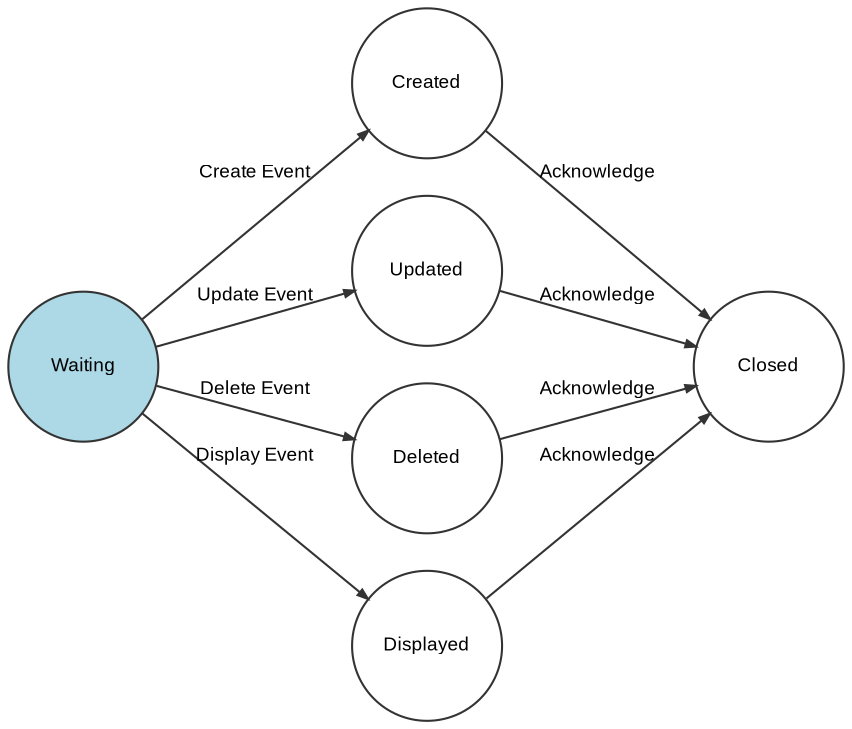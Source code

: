 digraph workflow {
  ratio="compress" rankdir="LR"
  node [fontsize="9" fontname="Arial" color="#333333" fillcolor="lightblue" fixedsize="false" width="1" href="/"];
  edge [fontsize="9" fontname="Arial" color="#333333" arrowhead="normal" arrowsize="0.5" href="/"];

  place_12625ba3c14eddfc43fddb76cbc069528cec8b7f [label="Waiting", shape=circle style="filled" href="/bermuda/index.php?module=workflow&type=user&func=test&workflow=hook_sample&place=waiting"];
  place_21c50805b553b7a40e48394a5d77d442587ddee2 [label="Created", shape=circle href="/bermuda/index.php?module=workflow&type=user&func=test&workflow=hook_sample&place=created"];
  place_13a1891af75c642306a6b695377d16e4a91f0e1b [label="Updated", shape=circle href="/bermuda/index.php?module=workflow&type=user&func=test&workflow=hook_sample&place=updated"];
  place_b639f5cc719831458c83999303237e8499c0cabe [label="Deleted", shape=circle href="/bermuda/index.php?module=workflow&type=user&func=test&workflow=hook_sample&place=deleted"];
  place_cf9711ca06b31cb9cac3bc15bdc04bcbce3ced03 [label="Displayed", shape=circle href="/bermuda/index.php?module=workflow&type=user&func=test&workflow=hook_sample&place=displayed"];
  place_ea88fbaa99b73225752e2ef67593f775848160ad [label="Closed", shape=circle href="/bermuda/index.php?module=workflow&type=user&func=test&workflow=hook_sample&place=closed"];
  place_12625ba3c14eddfc43fddb76cbc069528cec8b7f -> place_21c50805b553b7a40e48394a5d77d442587ddee2 [label="Create Event" style="solid" href="/bermuda/index.php?module=workflow&type=user&func=test&workflow=hook_sample&transition=create_event"];
  place_12625ba3c14eddfc43fddb76cbc069528cec8b7f -> place_13a1891af75c642306a6b695377d16e4a91f0e1b [label="Update Event" style="solid" href="/bermuda/index.php?module=workflow&type=user&func=test&workflow=hook_sample&transition=update_event"];
  place_12625ba3c14eddfc43fddb76cbc069528cec8b7f -> place_b639f5cc719831458c83999303237e8499c0cabe [label="Delete Event" style="solid" href="/bermuda/index.php?module=workflow&type=user&func=test&workflow=hook_sample&transition=delete_event"];
  place_12625ba3c14eddfc43fddb76cbc069528cec8b7f -> place_cf9711ca06b31cb9cac3bc15bdc04bcbce3ced03 [label="Display Event" style="solid" href="/bermuda/index.php?module=workflow&type=user&func=test&workflow=hook_sample&transition=display_event"];
  place_21c50805b553b7a40e48394a5d77d442587ddee2 -> place_ea88fbaa99b73225752e2ef67593f775848160ad [label="Acknowledge" style="solid" href="/bermuda/index.php?module=workflow&type=user&func=test&workflow=hook_sample&transition=acknowledge"];
  place_13a1891af75c642306a6b695377d16e4a91f0e1b -> place_ea88fbaa99b73225752e2ef67593f775848160ad [label="Acknowledge" style="solid" href="/bermuda/index.php?module=workflow&type=user&func=test&workflow=hook_sample&transition=acknowledge"];
  place_b639f5cc719831458c83999303237e8499c0cabe -> place_ea88fbaa99b73225752e2ef67593f775848160ad [label="Acknowledge" style="solid" href="/bermuda/index.php?module=workflow&type=user&func=test&workflow=hook_sample&transition=acknowledge"];
  place_cf9711ca06b31cb9cac3bc15bdc04bcbce3ced03 -> place_ea88fbaa99b73225752e2ef67593f775848160ad [label="Acknowledge" style="solid" href="/bermuda/index.php?module=workflow&type=user&func=test&workflow=hook_sample&transition=acknowledge"];
}
